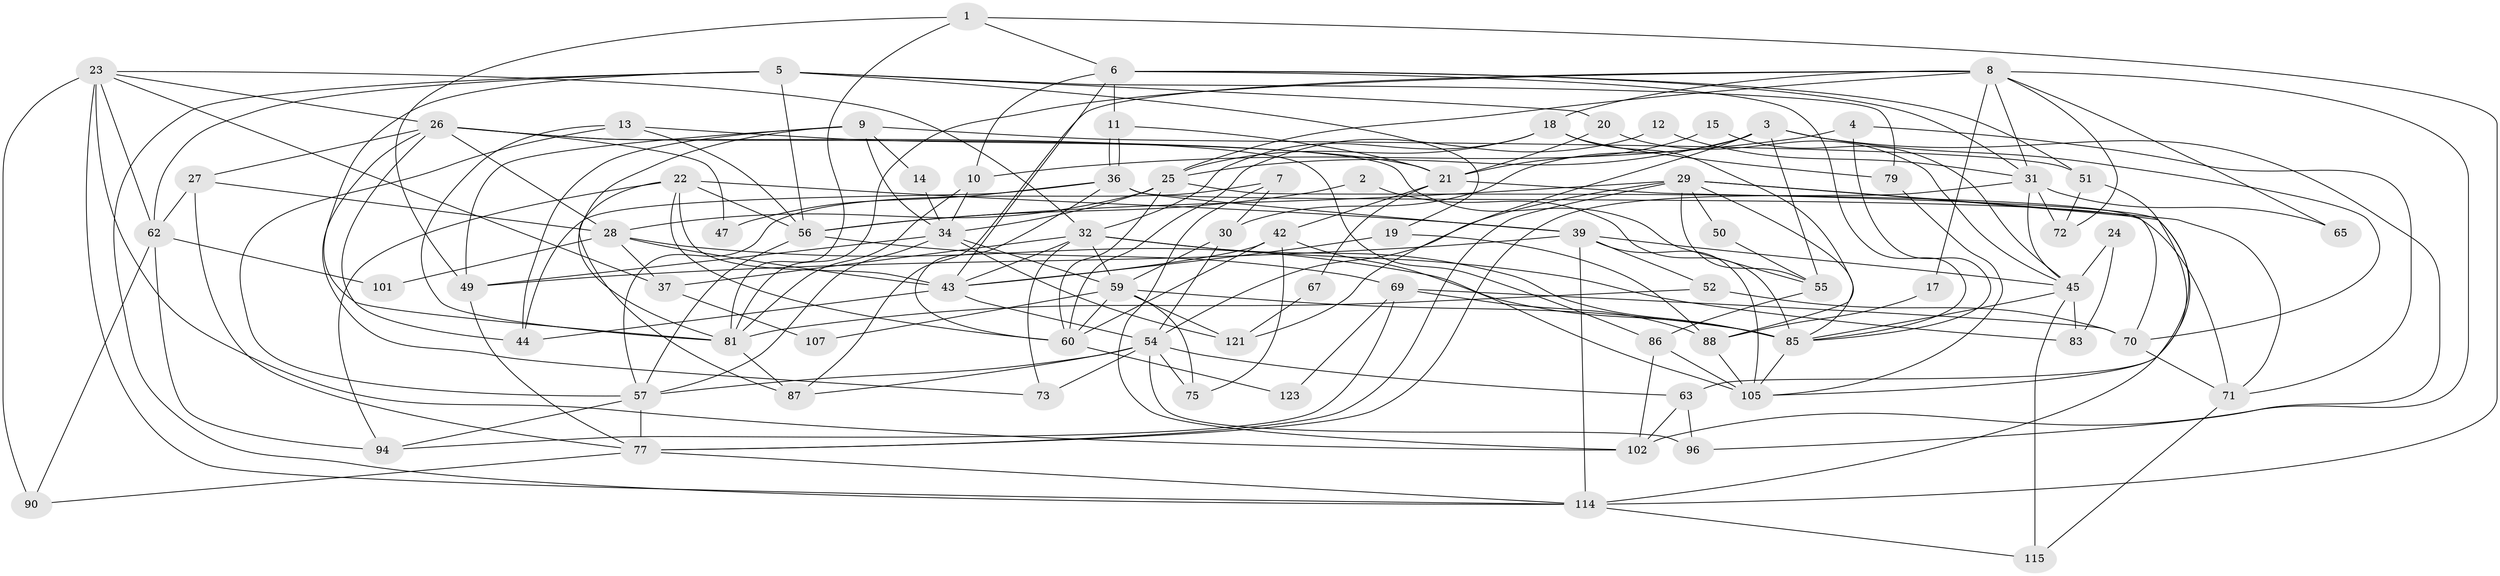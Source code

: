 // original degree distribution, {3: 0.2682926829268293, 2: 0.14634146341463414, 8: 0.032520325203252036, 5: 0.18699186991869918, 4: 0.2601626016260163, 6: 0.07317073170731707, 7: 0.032520325203252036}
// Generated by graph-tools (version 1.1) at 2025/11/02/27/25 16:11:22]
// undirected, 79 vertices, 193 edges
graph export_dot {
graph [start="1"]
  node [color=gray90,style=filled];
  1 [super="+41"];
  2;
  3 [super="+80"];
  4;
  5 [super="+66"];
  6 [super="+122"];
  7 [super="+33"];
  8 [super="+91"];
  9 [super="+16"];
  10 [super="+89"];
  11;
  12;
  13;
  14;
  15;
  17;
  18 [super="+84"];
  19;
  20 [super="+82"];
  21 [super="+97"];
  22 [super="+48"];
  23 [super="+38"];
  24;
  25;
  26 [super="+100"];
  27;
  28 [super="+35"];
  29 [super="+98"];
  30;
  31 [super="+53"];
  32 [super="+78"];
  34 [super="+58"];
  36 [super="+40"];
  37;
  39 [super="+76"];
  42 [super="+61"];
  43 [super="+109"];
  44 [super="+46"];
  45 [super="+93"];
  47;
  49 [super="+103"];
  50;
  51;
  52;
  54 [super="+92"];
  55 [super="+113"];
  56 [super="+68"];
  57 [super="+108"];
  59 [super="+120"];
  60 [super="+74"];
  62 [super="+64"];
  63;
  65;
  67;
  69 [super="+112"];
  70 [super="+116"];
  71;
  72 [super="+95"];
  73;
  75;
  77 [super="+99"];
  79;
  81 [super="+110"];
  83 [super="+118"];
  85 [super="+104"];
  86;
  87;
  88;
  90;
  94 [super="+106"];
  96;
  101;
  102 [super="+119"];
  105 [super="+111"];
  107;
  114 [super="+117"];
  115;
  121;
  123;
  1 -- 81;
  1 -- 6;
  1 -- 49;
  1 -- 114;
  2 -- 56 [weight=2];
  2 -- 85;
  3 -- 25;
  3 -- 96;
  3 -- 70;
  3 -- 121;
  3 -- 30;
  3 -- 55;
  4 -- 85;
  4 -- 71;
  4 -- 10;
  5 -- 19;
  5 -- 20 [weight=2];
  5 -- 79;
  5 -- 81;
  5 -- 62;
  5 -- 56;
  5 -- 114;
  6 -- 31;
  6 -- 11;
  6 -- 51;
  6 -- 85;
  6 -- 43;
  6 -- 10;
  7 -- 102;
  7 -- 57;
  7 -- 30;
  8 -- 25;
  8 -- 31;
  8 -- 65;
  8 -- 17;
  8 -- 18;
  8 -- 81;
  8 -- 102;
  8 -- 87;
  8 -- 72;
  9 -- 34;
  9 -- 51;
  9 -- 44;
  9 -- 81;
  9 -- 14;
  9 -- 49;
  10 -- 81;
  10 -- 34;
  11 -- 36;
  11 -- 36;
  11 -- 21;
  12 -- 60;
  12 -- 31;
  13 -- 81;
  13 -- 56;
  13 -- 57;
  13 -- 21;
  14 -- 34;
  15 -- 45;
  15 -- 21;
  17 -- 88;
  18 -- 79;
  18 -- 25;
  18 -- 32;
  18 -- 88;
  19 -- 88;
  19 -- 43;
  20 -- 21;
  20 -- 45;
  21 -- 42;
  21 -- 114;
  21 -- 67;
  22 -- 56 [weight=2];
  22 -- 43;
  22 -- 39;
  22 -- 87;
  22 -- 60;
  22 -- 94;
  23 -- 32;
  23 -- 26;
  23 -- 37;
  23 -- 62;
  23 -- 90;
  23 -- 102;
  23 -- 114;
  24 -- 83 [weight=2];
  24 -- 45;
  25 -- 34;
  25 -- 60;
  25 -- 28;
  25 -- 70;
  26 -- 27;
  26 -- 73;
  26 -- 86;
  26 -- 44;
  26 -- 47;
  26 -- 28;
  26 -- 55;
  27 -- 62;
  27 -- 77;
  27 -- 28;
  28 -- 85;
  28 -- 43;
  28 -- 37;
  28 -- 101;
  29 -- 85;
  29 -- 56;
  29 -- 54;
  29 -- 50;
  29 -- 55;
  29 -- 71;
  29 -- 105;
  29 -- 77;
  30 -- 54;
  30 -- 59;
  31 -- 72;
  31 -- 65;
  31 -- 77;
  31 -- 45;
  32 -- 73;
  32 -- 83;
  32 -- 37;
  32 -- 85;
  32 -- 59;
  32 -- 43;
  34 -- 121;
  34 -- 57;
  34 -- 59;
  34 -- 49;
  36 -- 71;
  36 -- 47;
  36 -- 39;
  36 -- 60;
  36 -- 44;
  37 -- 107;
  39 -- 114;
  39 -- 52;
  39 -- 49;
  39 -- 45;
  39 -- 105;
  42 -- 43;
  42 -- 105;
  42 -- 60;
  42 -- 75;
  43 -- 54;
  43 -- 44;
  45 -- 83;
  45 -- 85;
  45 -- 115;
  49 -- 77;
  50 -- 55;
  51 -- 63;
  51 -- 72;
  52 -- 81;
  52 -- 70;
  54 -- 73 [weight=2];
  54 -- 87;
  54 -- 96;
  54 -- 63;
  54 -- 75;
  54 -- 57;
  55 -- 86;
  56 -- 57;
  56 -- 69;
  57 -- 94;
  57 -- 77 [weight=2];
  59 -- 75;
  59 -- 107;
  59 -- 121;
  59 -- 85;
  59 -- 60;
  60 -- 123;
  62 -- 101;
  62 -- 90;
  62 -- 94;
  63 -- 96;
  63 -- 102;
  67 -- 121;
  69 -- 70;
  69 -- 88;
  69 -- 123;
  69 -- 94;
  70 -- 71;
  71 -- 115;
  77 -- 90;
  77 -- 114;
  79 -- 105;
  81 -- 87;
  85 -- 105;
  86 -- 105;
  86 -- 102;
  88 -- 105;
  114 -- 115;
}
